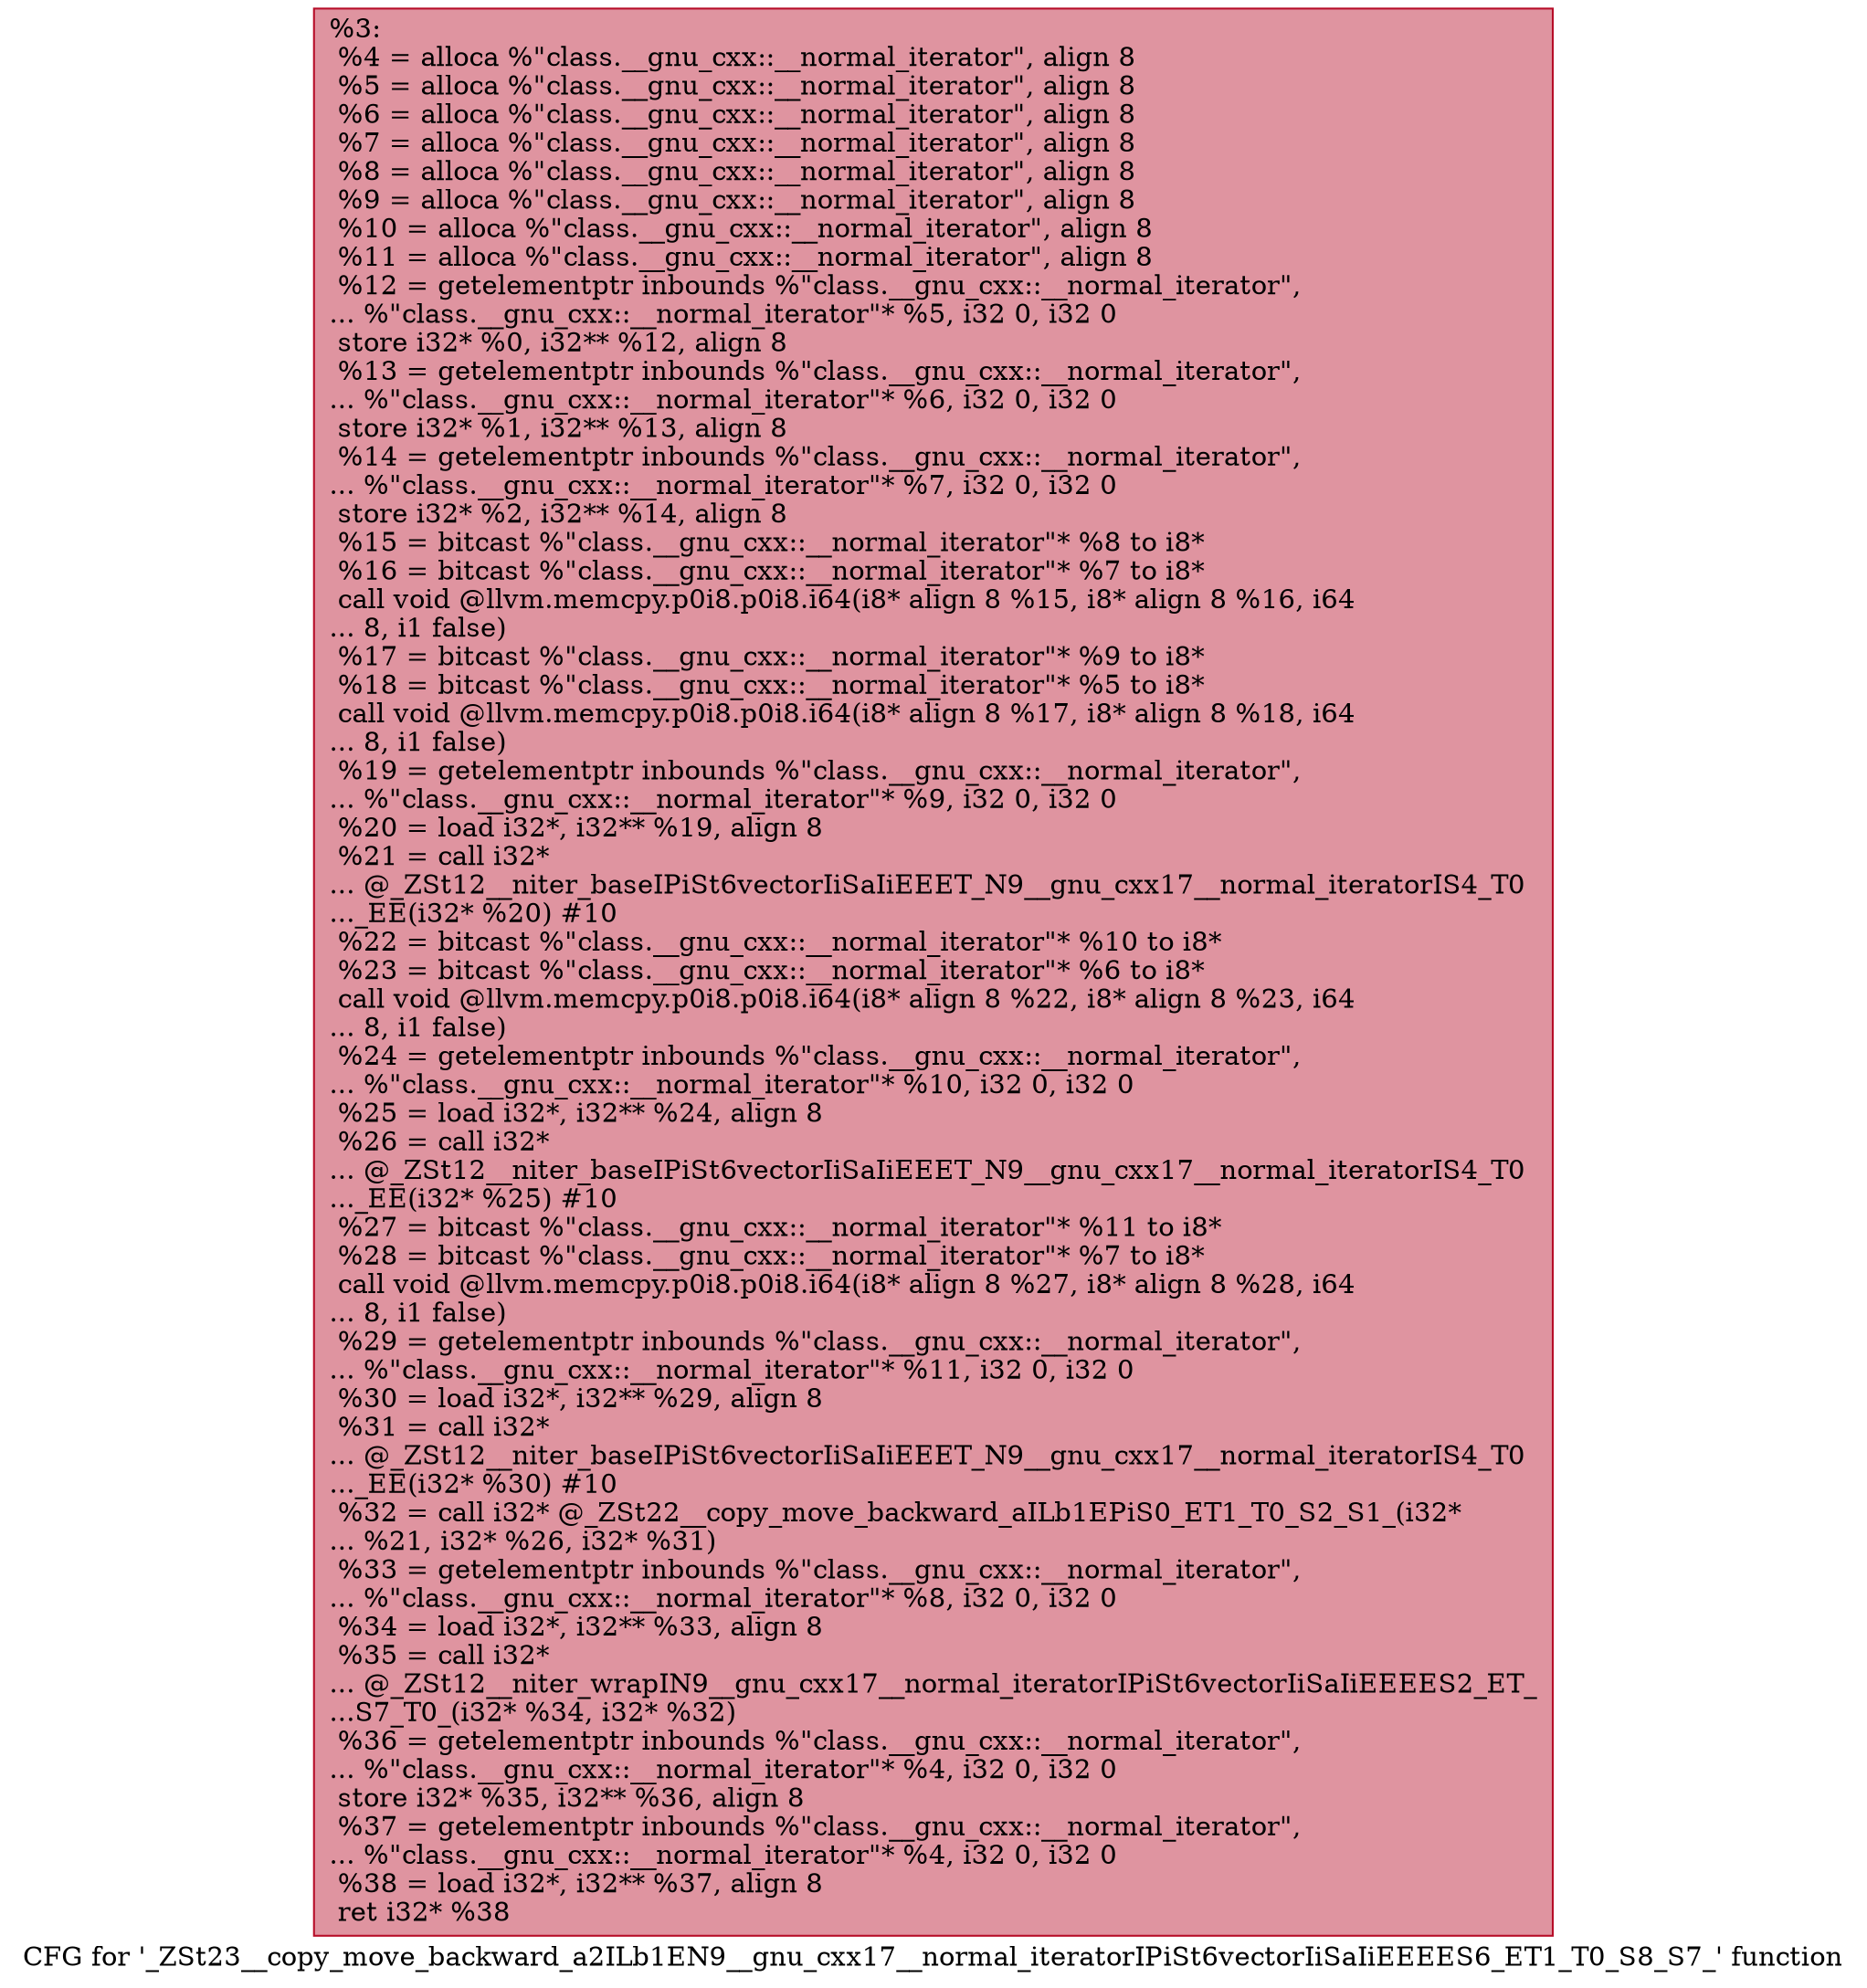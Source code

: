 digraph "CFG for '_ZSt23__copy_move_backward_a2ILb1EN9__gnu_cxx17__normal_iteratorIPiSt6vectorIiSaIiEEEES6_ET1_T0_S8_S7_' function" {
	label="CFG for '_ZSt23__copy_move_backward_a2ILb1EN9__gnu_cxx17__normal_iteratorIPiSt6vectorIiSaIiEEEES6_ET1_T0_S8_S7_' function";

	Node0x5620e950c2e0 [shape=record,color="#b70d28ff", style=filled, fillcolor="#b70d2870",label="{%3:\l  %4 = alloca %\"class.__gnu_cxx::__normal_iterator\", align 8\l  %5 = alloca %\"class.__gnu_cxx::__normal_iterator\", align 8\l  %6 = alloca %\"class.__gnu_cxx::__normal_iterator\", align 8\l  %7 = alloca %\"class.__gnu_cxx::__normal_iterator\", align 8\l  %8 = alloca %\"class.__gnu_cxx::__normal_iterator\", align 8\l  %9 = alloca %\"class.__gnu_cxx::__normal_iterator\", align 8\l  %10 = alloca %\"class.__gnu_cxx::__normal_iterator\", align 8\l  %11 = alloca %\"class.__gnu_cxx::__normal_iterator\", align 8\l  %12 = getelementptr inbounds %\"class.__gnu_cxx::__normal_iterator\",\l... %\"class.__gnu_cxx::__normal_iterator\"* %5, i32 0, i32 0\l  store i32* %0, i32** %12, align 8\l  %13 = getelementptr inbounds %\"class.__gnu_cxx::__normal_iterator\",\l... %\"class.__gnu_cxx::__normal_iterator\"* %6, i32 0, i32 0\l  store i32* %1, i32** %13, align 8\l  %14 = getelementptr inbounds %\"class.__gnu_cxx::__normal_iterator\",\l... %\"class.__gnu_cxx::__normal_iterator\"* %7, i32 0, i32 0\l  store i32* %2, i32** %14, align 8\l  %15 = bitcast %\"class.__gnu_cxx::__normal_iterator\"* %8 to i8*\l  %16 = bitcast %\"class.__gnu_cxx::__normal_iterator\"* %7 to i8*\l  call void @llvm.memcpy.p0i8.p0i8.i64(i8* align 8 %15, i8* align 8 %16, i64\l... 8, i1 false)\l  %17 = bitcast %\"class.__gnu_cxx::__normal_iterator\"* %9 to i8*\l  %18 = bitcast %\"class.__gnu_cxx::__normal_iterator\"* %5 to i8*\l  call void @llvm.memcpy.p0i8.p0i8.i64(i8* align 8 %17, i8* align 8 %18, i64\l... 8, i1 false)\l  %19 = getelementptr inbounds %\"class.__gnu_cxx::__normal_iterator\",\l... %\"class.__gnu_cxx::__normal_iterator\"* %9, i32 0, i32 0\l  %20 = load i32*, i32** %19, align 8\l  %21 = call i32*\l... @_ZSt12__niter_baseIPiSt6vectorIiSaIiEEET_N9__gnu_cxx17__normal_iteratorIS4_T0\l..._EE(i32* %20) #10\l  %22 = bitcast %\"class.__gnu_cxx::__normal_iterator\"* %10 to i8*\l  %23 = bitcast %\"class.__gnu_cxx::__normal_iterator\"* %6 to i8*\l  call void @llvm.memcpy.p0i8.p0i8.i64(i8* align 8 %22, i8* align 8 %23, i64\l... 8, i1 false)\l  %24 = getelementptr inbounds %\"class.__gnu_cxx::__normal_iterator\",\l... %\"class.__gnu_cxx::__normal_iterator\"* %10, i32 0, i32 0\l  %25 = load i32*, i32** %24, align 8\l  %26 = call i32*\l... @_ZSt12__niter_baseIPiSt6vectorIiSaIiEEET_N9__gnu_cxx17__normal_iteratorIS4_T0\l..._EE(i32* %25) #10\l  %27 = bitcast %\"class.__gnu_cxx::__normal_iterator\"* %11 to i8*\l  %28 = bitcast %\"class.__gnu_cxx::__normal_iterator\"* %7 to i8*\l  call void @llvm.memcpy.p0i8.p0i8.i64(i8* align 8 %27, i8* align 8 %28, i64\l... 8, i1 false)\l  %29 = getelementptr inbounds %\"class.__gnu_cxx::__normal_iterator\",\l... %\"class.__gnu_cxx::__normal_iterator\"* %11, i32 0, i32 0\l  %30 = load i32*, i32** %29, align 8\l  %31 = call i32*\l... @_ZSt12__niter_baseIPiSt6vectorIiSaIiEEET_N9__gnu_cxx17__normal_iteratorIS4_T0\l..._EE(i32* %30) #10\l  %32 = call i32* @_ZSt22__copy_move_backward_aILb1EPiS0_ET1_T0_S2_S1_(i32*\l... %21, i32* %26, i32* %31)\l  %33 = getelementptr inbounds %\"class.__gnu_cxx::__normal_iterator\",\l... %\"class.__gnu_cxx::__normal_iterator\"* %8, i32 0, i32 0\l  %34 = load i32*, i32** %33, align 8\l  %35 = call i32*\l... @_ZSt12__niter_wrapIN9__gnu_cxx17__normal_iteratorIPiSt6vectorIiSaIiEEEES2_ET_\l...S7_T0_(i32* %34, i32* %32)\l  %36 = getelementptr inbounds %\"class.__gnu_cxx::__normal_iterator\",\l... %\"class.__gnu_cxx::__normal_iterator\"* %4, i32 0, i32 0\l  store i32* %35, i32** %36, align 8\l  %37 = getelementptr inbounds %\"class.__gnu_cxx::__normal_iterator\",\l... %\"class.__gnu_cxx::__normal_iterator\"* %4, i32 0, i32 0\l  %38 = load i32*, i32** %37, align 8\l  ret i32* %38\l}"];
}
